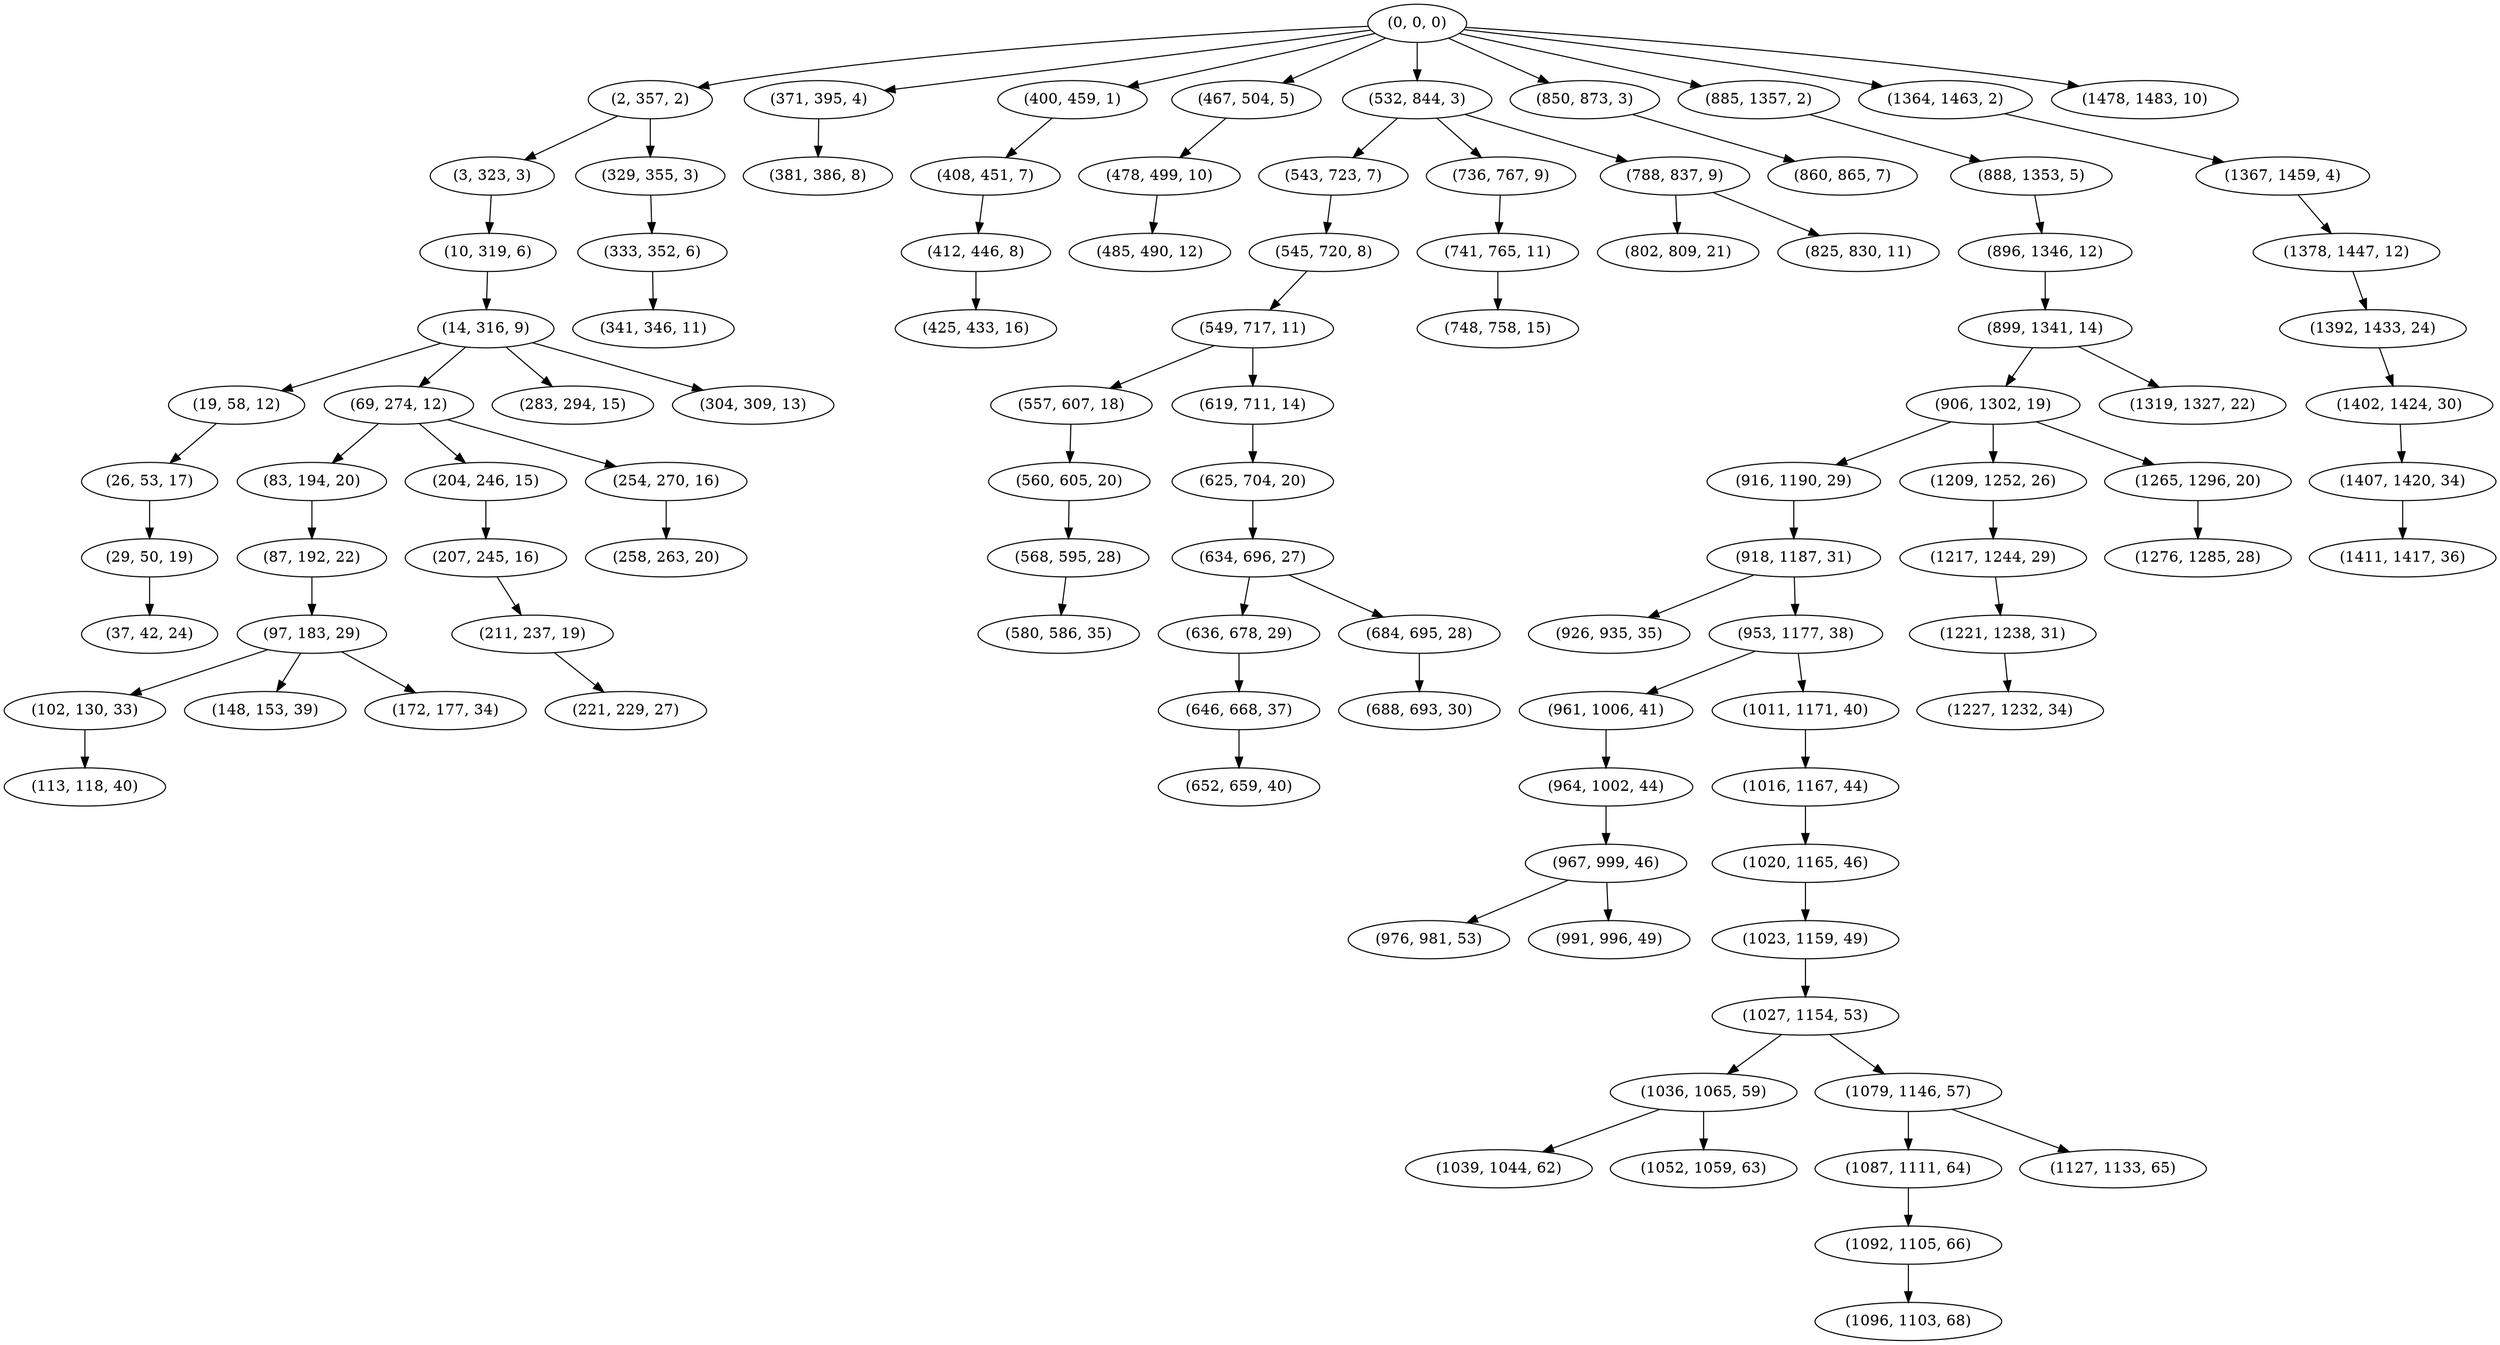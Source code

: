 digraph tree {
    "(0, 0, 0)";
    "(2, 357, 2)";
    "(3, 323, 3)";
    "(10, 319, 6)";
    "(14, 316, 9)";
    "(19, 58, 12)";
    "(26, 53, 17)";
    "(29, 50, 19)";
    "(37, 42, 24)";
    "(69, 274, 12)";
    "(83, 194, 20)";
    "(87, 192, 22)";
    "(97, 183, 29)";
    "(102, 130, 33)";
    "(113, 118, 40)";
    "(148, 153, 39)";
    "(172, 177, 34)";
    "(204, 246, 15)";
    "(207, 245, 16)";
    "(211, 237, 19)";
    "(221, 229, 27)";
    "(254, 270, 16)";
    "(258, 263, 20)";
    "(283, 294, 15)";
    "(304, 309, 13)";
    "(329, 355, 3)";
    "(333, 352, 6)";
    "(341, 346, 11)";
    "(371, 395, 4)";
    "(381, 386, 8)";
    "(400, 459, 1)";
    "(408, 451, 7)";
    "(412, 446, 8)";
    "(425, 433, 16)";
    "(467, 504, 5)";
    "(478, 499, 10)";
    "(485, 490, 12)";
    "(532, 844, 3)";
    "(543, 723, 7)";
    "(545, 720, 8)";
    "(549, 717, 11)";
    "(557, 607, 18)";
    "(560, 605, 20)";
    "(568, 595, 28)";
    "(580, 586, 35)";
    "(619, 711, 14)";
    "(625, 704, 20)";
    "(634, 696, 27)";
    "(636, 678, 29)";
    "(646, 668, 37)";
    "(652, 659, 40)";
    "(684, 695, 28)";
    "(688, 693, 30)";
    "(736, 767, 9)";
    "(741, 765, 11)";
    "(748, 758, 15)";
    "(788, 837, 9)";
    "(802, 809, 21)";
    "(825, 830, 11)";
    "(850, 873, 3)";
    "(860, 865, 7)";
    "(885, 1357, 2)";
    "(888, 1353, 5)";
    "(896, 1346, 12)";
    "(899, 1341, 14)";
    "(906, 1302, 19)";
    "(916, 1190, 29)";
    "(918, 1187, 31)";
    "(926, 935, 35)";
    "(953, 1177, 38)";
    "(961, 1006, 41)";
    "(964, 1002, 44)";
    "(967, 999, 46)";
    "(976, 981, 53)";
    "(991, 996, 49)";
    "(1011, 1171, 40)";
    "(1016, 1167, 44)";
    "(1020, 1165, 46)";
    "(1023, 1159, 49)";
    "(1027, 1154, 53)";
    "(1036, 1065, 59)";
    "(1039, 1044, 62)";
    "(1052, 1059, 63)";
    "(1079, 1146, 57)";
    "(1087, 1111, 64)";
    "(1092, 1105, 66)";
    "(1096, 1103, 68)";
    "(1127, 1133, 65)";
    "(1209, 1252, 26)";
    "(1217, 1244, 29)";
    "(1221, 1238, 31)";
    "(1227, 1232, 34)";
    "(1265, 1296, 20)";
    "(1276, 1285, 28)";
    "(1319, 1327, 22)";
    "(1364, 1463, 2)";
    "(1367, 1459, 4)";
    "(1378, 1447, 12)";
    "(1392, 1433, 24)";
    "(1402, 1424, 30)";
    "(1407, 1420, 34)";
    "(1411, 1417, 36)";
    "(1478, 1483, 10)";
    "(0, 0, 0)" -> "(2, 357, 2)";
    "(0, 0, 0)" -> "(371, 395, 4)";
    "(0, 0, 0)" -> "(400, 459, 1)";
    "(0, 0, 0)" -> "(467, 504, 5)";
    "(0, 0, 0)" -> "(532, 844, 3)";
    "(0, 0, 0)" -> "(850, 873, 3)";
    "(0, 0, 0)" -> "(885, 1357, 2)";
    "(0, 0, 0)" -> "(1364, 1463, 2)";
    "(0, 0, 0)" -> "(1478, 1483, 10)";
    "(2, 357, 2)" -> "(3, 323, 3)";
    "(2, 357, 2)" -> "(329, 355, 3)";
    "(3, 323, 3)" -> "(10, 319, 6)";
    "(10, 319, 6)" -> "(14, 316, 9)";
    "(14, 316, 9)" -> "(19, 58, 12)";
    "(14, 316, 9)" -> "(69, 274, 12)";
    "(14, 316, 9)" -> "(283, 294, 15)";
    "(14, 316, 9)" -> "(304, 309, 13)";
    "(19, 58, 12)" -> "(26, 53, 17)";
    "(26, 53, 17)" -> "(29, 50, 19)";
    "(29, 50, 19)" -> "(37, 42, 24)";
    "(69, 274, 12)" -> "(83, 194, 20)";
    "(69, 274, 12)" -> "(204, 246, 15)";
    "(69, 274, 12)" -> "(254, 270, 16)";
    "(83, 194, 20)" -> "(87, 192, 22)";
    "(87, 192, 22)" -> "(97, 183, 29)";
    "(97, 183, 29)" -> "(102, 130, 33)";
    "(97, 183, 29)" -> "(148, 153, 39)";
    "(97, 183, 29)" -> "(172, 177, 34)";
    "(102, 130, 33)" -> "(113, 118, 40)";
    "(204, 246, 15)" -> "(207, 245, 16)";
    "(207, 245, 16)" -> "(211, 237, 19)";
    "(211, 237, 19)" -> "(221, 229, 27)";
    "(254, 270, 16)" -> "(258, 263, 20)";
    "(329, 355, 3)" -> "(333, 352, 6)";
    "(333, 352, 6)" -> "(341, 346, 11)";
    "(371, 395, 4)" -> "(381, 386, 8)";
    "(400, 459, 1)" -> "(408, 451, 7)";
    "(408, 451, 7)" -> "(412, 446, 8)";
    "(412, 446, 8)" -> "(425, 433, 16)";
    "(467, 504, 5)" -> "(478, 499, 10)";
    "(478, 499, 10)" -> "(485, 490, 12)";
    "(532, 844, 3)" -> "(543, 723, 7)";
    "(532, 844, 3)" -> "(736, 767, 9)";
    "(532, 844, 3)" -> "(788, 837, 9)";
    "(543, 723, 7)" -> "(545, 720, 8)";
    "(545, 720, 8)" -> "(549, 717, 11)";
    "(549, 717, 11)" -> "(557, 607, 18)";
    "(549, 717, 11)" -> "(619, 711, 14)";
    "(557, 607, 18)" -> "(560, 605, 20)";
    "(560, 605, 20)" -> "(568, 595, 28)";
    "(568, 595, 28)" -> "(580, 586, 35)";
    "(619, 711, 14)" -> "(625, 704, 20)";
    "(625, 704, 20)" -> "(634, 696, 27)";
    "(634, 696, 27)" -> "(636, 678, 29)";
    "(634, 696, 27)" -> "(684, 695, 28)";
    "(636, 678, 29)" -> "(646, 668, 37)";
    "(646, 668, 37)" -> "(652, 659, 40)";
    "(684, 695, 28)" -> "(688, 693, 30)";
    "(736, 767, 9)" -> "(741, 765, 11)";
    "(741, 765, 11)" -> "(748, 758, 15)";
    "(788, 837, 9)" -> "(802, 809, 21)";
    "(788, 837, 9)" -> "(825, 830, 11)";
    "(850, 873, 3)" -> "(860, 865, 7)";
    "(885, 1357, 2)" -> "(888, 1353, 5)";
    "(888, 1353, 5)" -> "(896, 1346, 12)";
    "(896, 1346, 12)" -> "(899, 1341, 14)";
    "(899, 1341, 14)" -> "(906, 1302, 19)";
    "(899, 1341, 14)" -> "(1319, 1327, 22)";
    "(906, 1302, 19)" -> "(916, 1190, 29)";
    "(906, 1302, 19)" -> "(1209, 1252, 26)";
    "(906, 1302, 19)" -> "(1265, 1296, 20)";
    "(916, 1190, 29)" -> "(918, 1187, 31)";
    "(918, 1187, 31)" -> "(926, 935, 35)";
    "(918, 1187, 31)" -> "(953, 1177, 38)";
    "(953, 1177, 38)" -> "(961, 1006, 41)";
    "(953, 1177, 38)" -> "(1011, 1171, 40)";
    "(961, 1006, 41)" -> "(964, 1002, 44)";
    "(964, 1002, 44)" -> "(967, 999, 46)";
    "(967, 999, 46)" -> "(976, 981, 53)";
    "(967, 999, 46)" -> "(991, 996, 49)";
    "(1011, 1171, 40)" -> "(1016, 1167, 44)";
    "(1016, 1167, 44)" -> "(1020, 1165, 46)";
    "(1020, 1165, 46)" -> "(1023, 1159, 49)";
    "(1023, 1159, 49)" -> "(1027, 1154, 53)";
    "(1027, 1154, 53)" -> "(1036, 1065, 59)";
    "(1027, 1154, 53)" -> "(1079, 1146, 57)";
    "(1036, 1065, 59)" -> "(1039, 1044, 62)";
    "(1036, 1065, 59)" -> "(1052, 1059, 63)";
    "(1079, 1146, 57)" -> "(1087, 1111, 64)";
    "(1079, 1146, 57)" -> "(1127, 1133, 65)";
    "(1087, 1111, 64)" -> "(1092, 1105, 66)";
    "(1092, 1105, 66)" -> "(1096, 1103, 68)";
    "(1209, 1252, 26)" -> "(1217, 1244, 29)";
    "(1217, 1244, 29)" -> "(1221, 1238, 31)";
    "(1221, 1238, 31)" -> "(1227, 1232, 34)";
    "(1265, 1296, 20)" -> "(1276, 1285, 28)";
    "(1364, 1463, 2)" -> "(1367, 1459, 4)";
    "(1367, 1459, 4)" -> "(1378, 1447, 12)";
    "(1378, 1447, 12)" -> "(1392, 1433, 24)";
    "(1392, 1433, 24)" -> "(1402, 1424, 30)";
    "(1402, 1424, 30)" -> "(1407, 1420, 34)";
    "(1407, 1420, 34)" -> "(1411, 1417, 36)";
}
